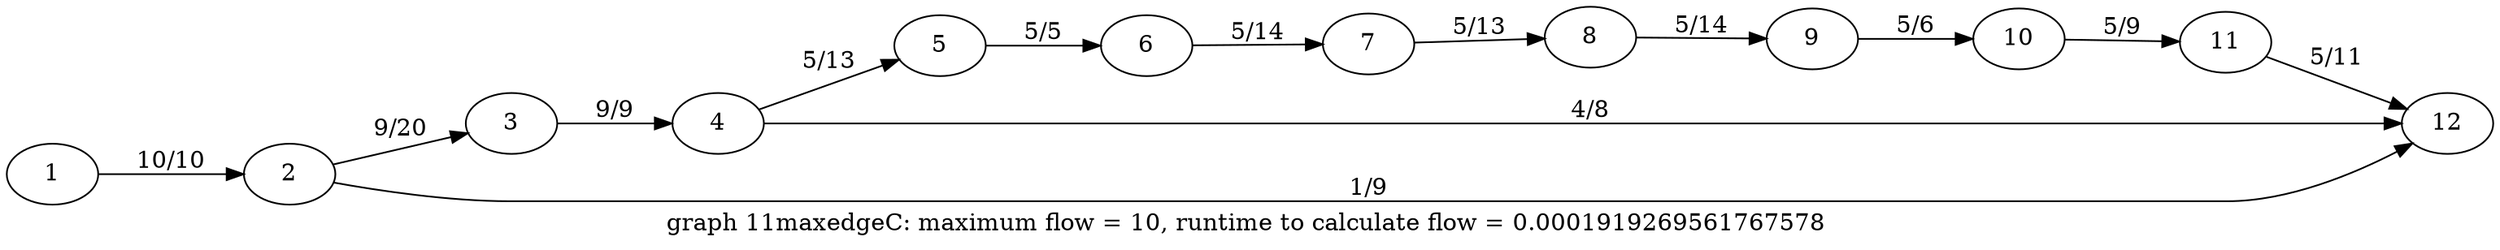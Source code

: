digraph g{

rankdir = LR

1 -> 2 [label = " 10/10 "];
2 -> 3 [label = " 9/20 "];
3 -> 4 [label = " 9/9 "];
4 -> 5 [label = " 5/13 "];
5 -> 6 [label = " 5/5 "];
6 -> 7 [label = " 5/14 "];
7 -> 8 [label = " 5/13 "];
8 -> 9 [label = " 5/14 "];
9 -> 10 [label = " 5/6 "];
10 -> 11 [label = " 5/9 "];
11 -> 12 [label = " 5/11 "];
2 -> 12 [label = " 1/9 "];
4 -> 12 [label = " 4/8 "];

label = "graph 11maxedgeC: maximum flow = 10, runtime to calculate flow = 0.0001919269561767578 "
}